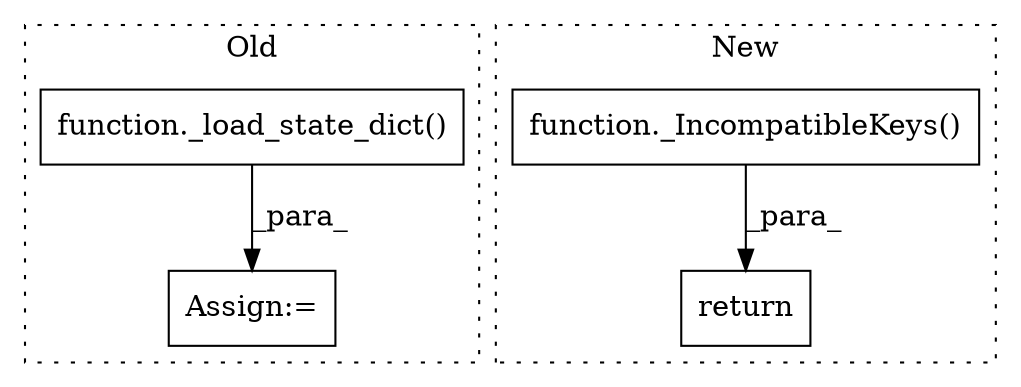 digraph G {
subgraph cluster0 {
1 [label="function._load_state_dict()" a="75" s="13633,13685" l="17,1" shape="box"];
3 [label="Assign:=" a="68" s="13626" l="7" shape="box"];
label = "Old";
style="dotted";
}
subgraph cluster1 {
2 [label="function._IncompatibleKeys()" a="75" s="11316" l="52" shape="box"];
4 [label="return" a="93" s="11309" l="7" shape="box"];
label = "New";
style="dotted";
}
1 -> 3 [label="_para_"];
2 -> 4 [label="_para_"];
}